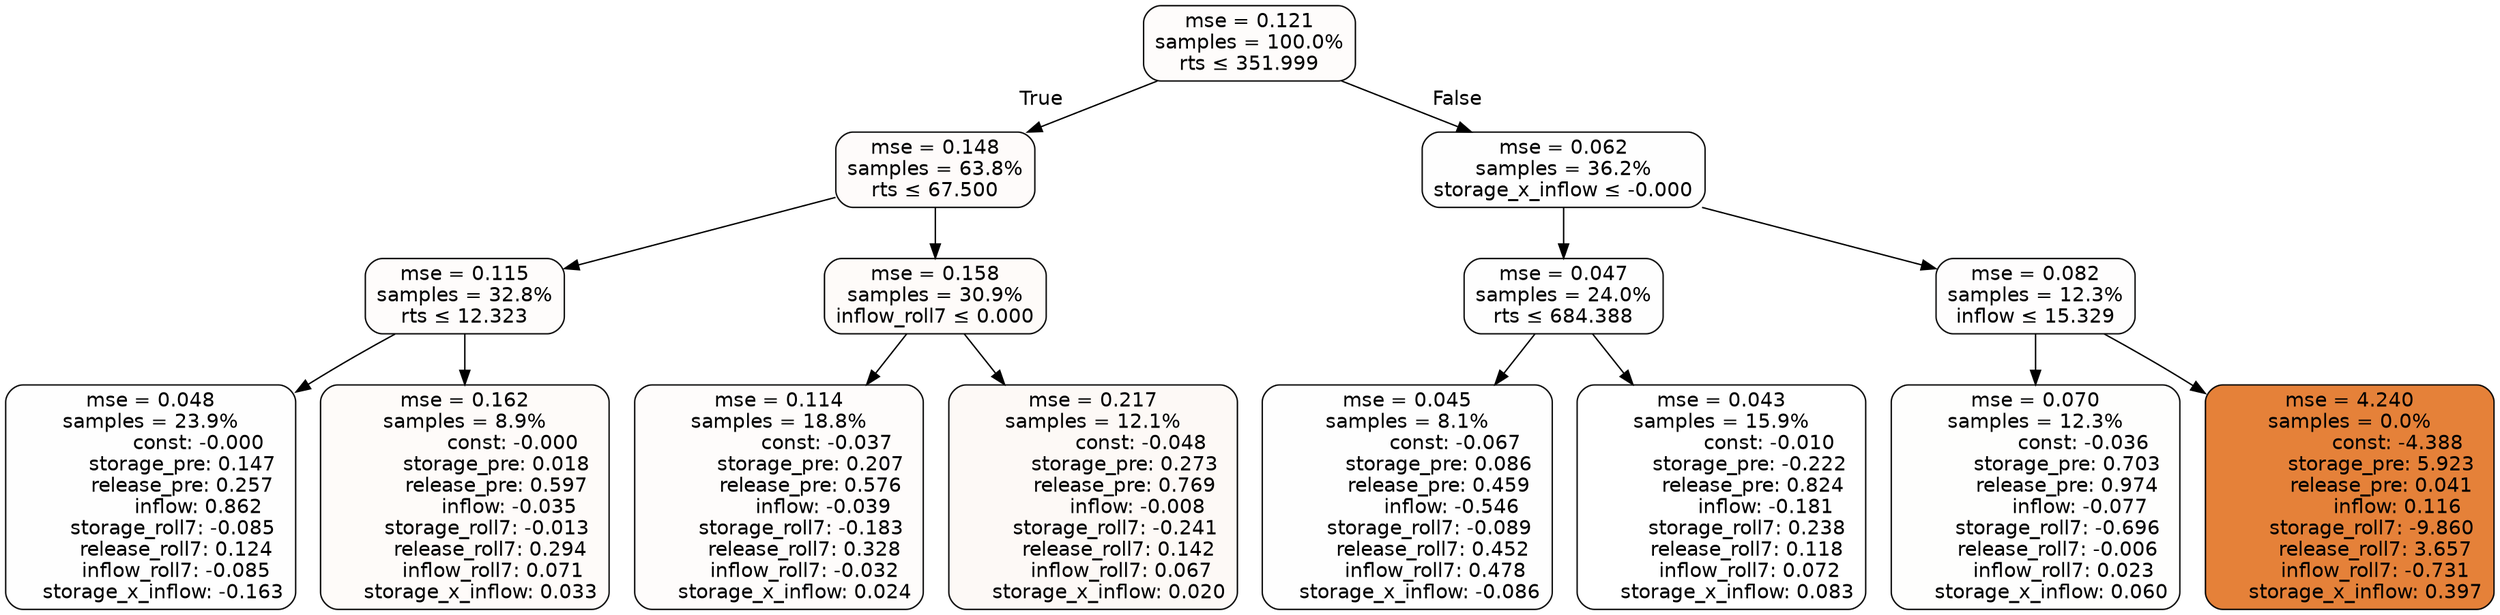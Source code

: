 digraph tree {
bgcolor="transparent"
node [shape=rectangle, style="filled, rounded", color="black", fontname=helvetica] ;
edge [fontname=helvetica] ;
	"0" [label="mse = 0.121
samples = 100.0%
rts &le; 351.999", fillcolor="#fefcfb"]
	"1" [label="mse = 0.148
samples = 63.8%
rts &le; 67.500", fillcolor="#fefbfa"]
	"2" [label="mse = 0.115
samples = 32.8%
rts &le; 12.323", fillcolor="#fefcfb"]
	"3" [label="mse = 0.048
samples = 23.9%
               const: -0.000
          storage_pre: 0.147
          release_pre: 0.257
               inflow: 0.862
       storage_roll7: -0.085
        release_roll7: 0.124
        inflow_roll7: -0.085
    storage_x_inflow: -0.163", fillcolor="#fefefe"]
	"4" [label="mse = 0.162
samples = 8.9%
               const: -0.000
          storage_pre: 0.018
          release_pre: 0.597
              inflow: -0.035
       storage_roll7: -0.013
        release_roll7: 0.294
         inflow_roll7: 0.071
     storage_x_inflow: 0.033", fillcolor="#fefbf9"]
	"5" [label="mse = 0.158
samples = 30.9%
inflow_roll7 &le; 0.000", fillcolor="#fefbf9"]
	"6" [label="mse = 0.114
samples = 18.8%
               const: -0.037
          storage_pre: 0.207
          release_pre: 0.576
              inflow: -0.039
       storage_roll7: -0.183
        release_roll7: 0.328
        inflow_roll7: -0.032
     storage_x_inflow: 0.024", fillcolor="#fefcfb"]
	"7" [label="mse = 0.217
samples = 12.1%
               const: -0.048
          storage_pre: 0.273
          release_pre: 0.769
              inflow: -0.008
       storage_roll7: -0.241
        release_roll7: 0.142
         inflow_roll7: 0.067
     storage_x_inflow: 0.020", fillcolor="#fdf9f6"]
	"8" [label="mse = 0.062
samples = 36.2%
storage_x_inflow &le; -0.000", fillcolor="#fefefe"]
	"9" [label="mse = 0.047
samples = 24.0%
rts &le; 684.388", fillcolor="#fefefe"]
	"10" [label="mse = 0.045
samples = 8.1%
               const: -0.067
          storage_pre: 0.086
          release_pre: 0.459
              inflow: -0.546
       storage_roll7: -0.089
        release_roll7: 0.452
         inflow_roll7: 0.478
    storage_x_inflow: -0.086", fillcolor="#fefefe"]
	"11" [label="mse = 0.043
samples = 15.9%
               const: -0.010
         storage_pre: -0.222
          release_pre: 0.824
              inflow: -0.181
        storage_roll7: 0.238
        release_roll7: 0.118
         inflow_roll7: 0.072
     storage_x_inflow: 0.083", fillcolor="#ffffff"]
	"12" [label="mse = 0.082
samples = 12.3%
inflow &le; 15.329", fillcolor="#fefdfd"]
	"13" [label="mse = 0.070
samples = 12.3%
               const: -0.036
          storage_pre: 0.703
          release_pre: 0.974
              inflow: -0.077
       storage_roll7: -0.696
       release_roll7: -0.006
         inflow_roll7: 0.023
     storage_x_inflow: 0.060", fillcolor="#fefefd"]
	"14" [label="mse = 4.240
samples = 0.0%
               const: -4.388
          storage_pre: 5.923
          release_pre: 0.041
               inflow: 0.116
       storage_roll7: -9.860
        release_roll7: 3.657
        inflow_roll7: -0.731
     storage_x_inflow: 0.397", fillcolor="#e58139"]

	"0" -> "1" [labeldistance=2.5, labelangle=45, headlabel="True"]
	"1" -> "2"
	"2" -> "3"
	"2" -> "4"
	"1" -> "5"
	"5" -> "6"
	"5" -> "7"
	"0" -> "8" [labeldistance=2.5, labelangle=-45, headlabel="False"]
	"8" -> "9"
	"9" -> "10"
	"9" -> "11"
	"8" -> "12"
	"12" -> "13"
	"12" -> "14"
}